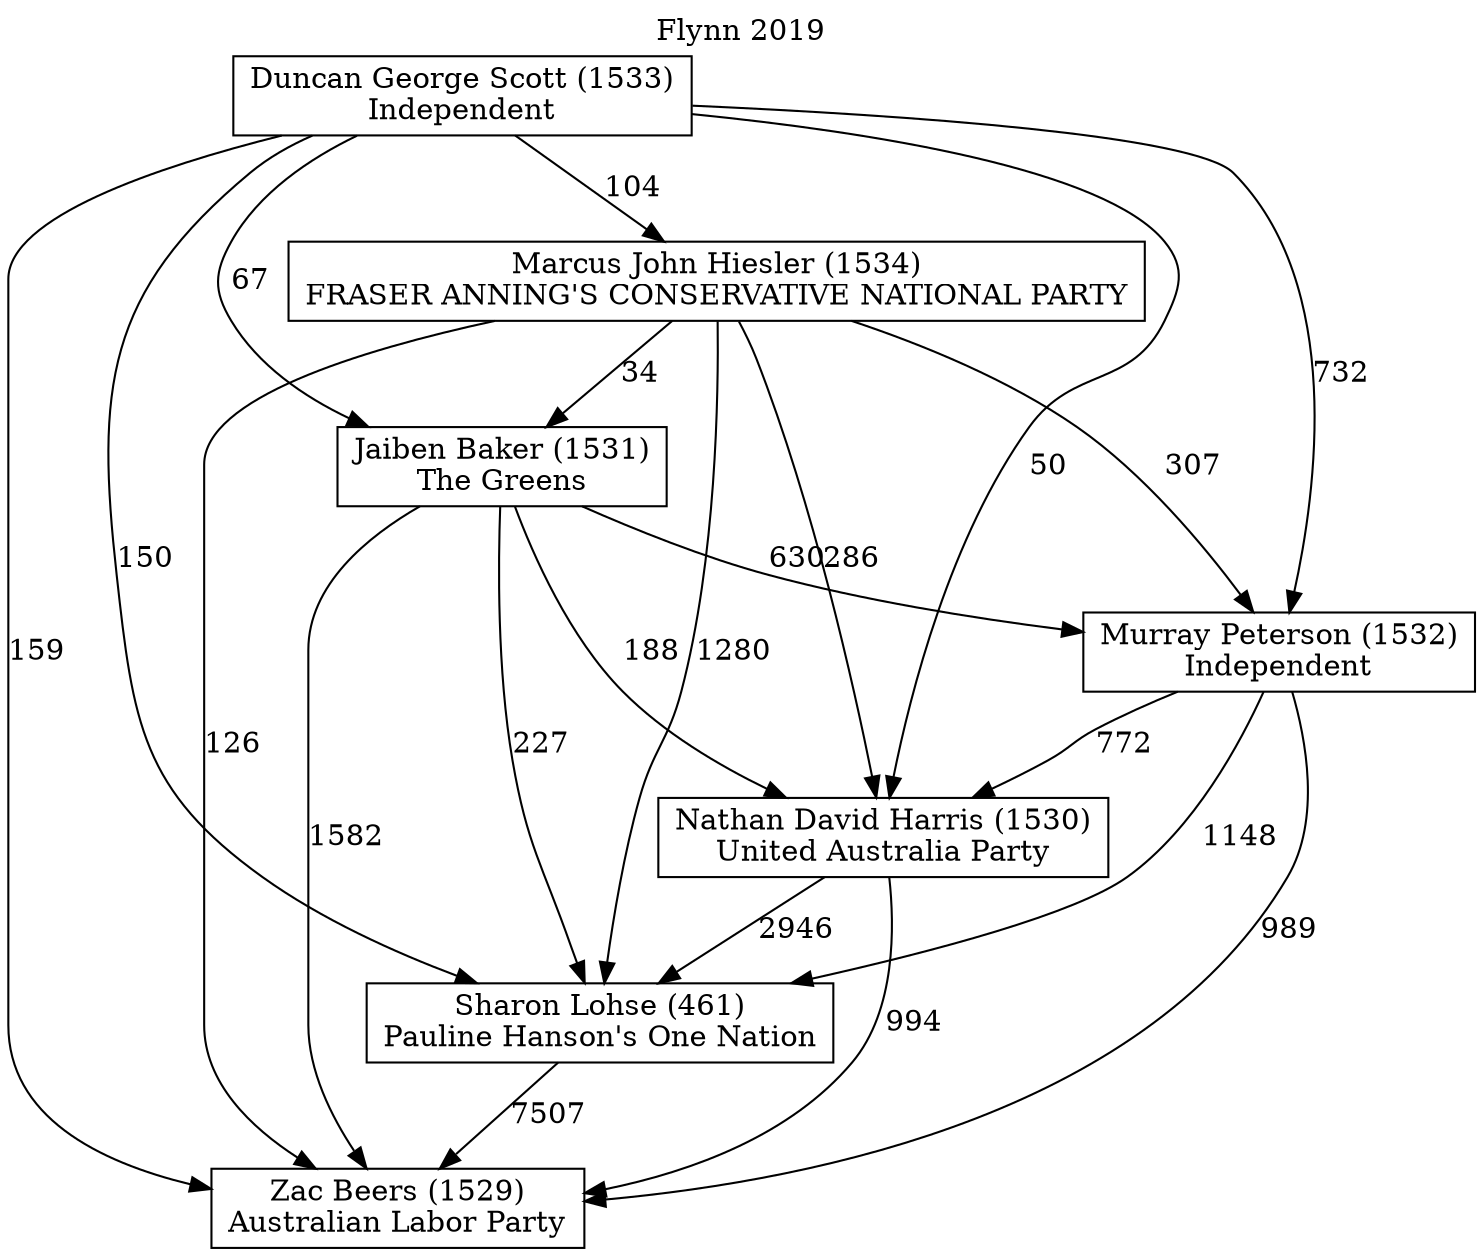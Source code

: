 // House preference flow
digraph "Zac Beers (1529)_Flynn_2019" {
	graph [label="Flynn 2019" labelloc=t mclimit=10]
	node [shape=box]
	"Zac Beers (1529)" [label="Zac Beers (1529)
Australian Labor Party"]
	"Sharon Lohse (461)" [label="Sharon Lohse (461)
Pauline Hanson's One Nation"]
	"Nathan David Harris (1530)" [label="Nathan David Harris (1530)
United Australia Party"]
	"Murray Peterson (1532)" [label="Murray Peterson (1532)
Independent"]
	"Jaiben Baker (1531)" [label="Jaiben Baker (1531)
The Greens"]
	"Marcus John Hiesler (1534)" [label="Marcus John Hiesler (1534)
FRASER ANNING'S CONSERVATIVE NATIONAL PARTY"]
	"Duncan George Scott (1533)" [label="Duncan George Scott (1533)
Independent"]
	"Sharon Lohse (461)" -> "Zac Beers (1529)" [label=7507]
	"Nathan David Harris (1530)" -> "Sharon Lohse (461)" [label=2946]
	"Murray Peterson (1532)" -> "Nathan David Harris (1530)" [label=772]
	"Jaiben Baker (1531)" -> "Murray Peterson (1532)" [label=630]
	"Marcus John Hiesler (1534)" -> "Jaiben Baker (1531)" [label=34]
	"Duncan George Scott (1533)" -> "Marcus John Hiesler (1534)" [label=104]
	"Nathan David Harris (1530)" -> "Zac Beers (1529)" [label=994]
	"Murray Peterson (1532)" -> "Zac Beers (1529)" [label=989]
	"Jaiben Baker (1531)" -> "Zac Beers (1529)" [label=1582]
	"Marcus John Hiesler (1534)" -> "Zac Beers (1529)" [label=126]
	"Duncan George Scott (1533)" -> "Zac Beers (1529)" [label=159]
	"Duncan George Scott (1533)" -> "Jaiben Baker (1531)" [label=67]
	"Marcus John Hiesler (1534)" -> "Murray Peterson (1532)" [label=307]
	"Duncan George Scott (1533)" -> "Murray Peterson (1532)" [label=732]
	"Jaiben Baker (1531)" -> "Nathan David Harris (1530)" [label=188]
	"Marcus John Hiesler (1534)" -> "Nathan David Harris (1530)" [label=286]
	"Duncan George Scott (1533)" -> "Nathan David Harris (1530)" [label=50]
	"Murray Peterson (1532)" -> "Sharon Lohse (461)" [label=1148]
	"Jaiben Baker (1531)" -> "Sharon Lohse (461)" [label=227]
	"Marcus John Hiesler (1534)" -> "Sharon Lohse (461)" [label=1280]
	"Duncan George Scott (1533)" -> "Sharon Lohse (461)" [label=150]
}
